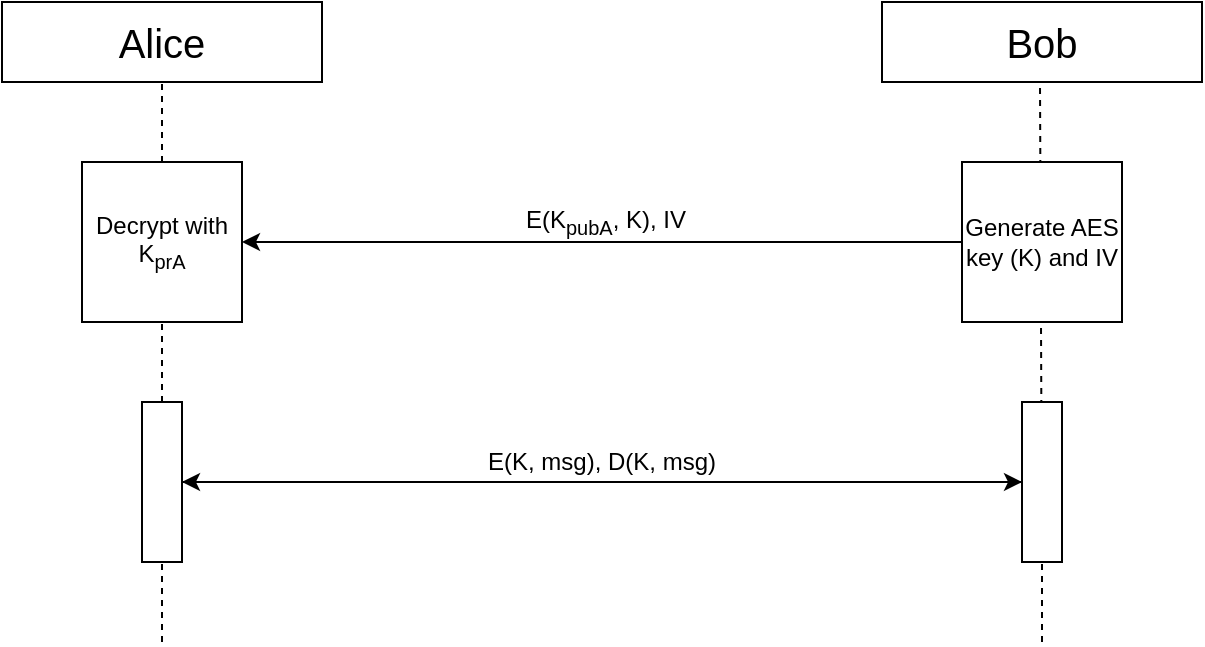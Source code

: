 <mxfile version="12.2.7" type="device" pages="1"><diagram id="-x_R-nRXllClvqlQNXqX" name="Page-1"><mxGraphModel dx="978" dy="535" grid="1" gridSize="10" guides="1" tooltips="1" connect="1" arrows="1" fold="1" page="1" pageScale="1" pageWidth="4681" pageHeight="3300" math="0" shadow="0"><root><mxCell id="0"/><mxCell id="1" parent="0"/><mxCell id="Tl0pGweLyr5gwoz2iCUg-44" value="" style="endArrow=none;dashed=1;html=1;fontSize=10;exitX=0.5;exitY=1;exitDx=0;exitDy=0;" parent="1" source="5zisNHBqDCchvGGBps6h-7" edge="1"><mxGeometry width="50" height="50" relative="1" as="geometry"><mxPoint x="1360" y="1040" as="sourcePoint"/><mxPoint x="1359" y="680" as="targetPoint"/></mxGeometry></mxCell><mxCell id="Tl0pGweLyr5gwoz2iCUg-42" value="" style="endArrow=none;dashed=1;html=1;fontSize=10;" parent="1" edge="1"><mxGeometry width="50" height="50" relative="1" as="geometry"><mxPoint x="920" y="960" as="sourcePoint"/><mxPoint x="920" y="680" as="targetPoint"/></mxGeometry></mxCell><mxCell id="Tl0pGweLyr5gwoz2iCUg-17" value="&lt;font style=&quot;font-size: 20px&quot;&gt;Bob&lt;/font&gt;" style="rounded=0;whiteSpace=wrap;html=1;" parent="1" vertex="1"><mxGeometry x="1280" y="640" width="160" height="40" as="geometry"/></mxCell><mxCell id="Tl0pGweLyr5gwoz2iCUg-25" value="&lt;font style=&quot;font-size: 20px&quot;&gt;Alice&lt;/font&gt;" style="rounded=0;whiteSpace=wrap;html=1;" parent="1" vertex="1"><mxGeometry x="840" y="640" width="160" height="40" as="geometry"/></mxCell><mxCell id="5zisNHBqDCchvGGBps6h-5" style="edgeStyle=orthogonalEdgeStyle;rounded=0;orthogonalLoop=1;jettySize=auto;html=1;entryX=1;entryY=0.5;entryDx=0;entryDy=0;" edge="1" parent="1" source="5zisNHBqDCchvGGBps6h-1" target="5zisNHBqDCchvGGBps6h-4"><mxGeometry relative="1" as="geometry"/></mxCell><mxCell id="5zisNHBqDCchvGGBps6h-1" value="Generate AES key (K) and IV" style="rounded=0;whiteSpace=wrap;html=1;" vertex="1" parent="1"><mxGeometry x="1320" y="720" width="80" height="80" as="geometry"/></mxCell><mxCell id="5zisNHBqDCchvGGBps6h-4" value="Decrypt with K&lt;sub&gt;prA&lt;/sub&gt;" style="rounded=0;whiteSpace=wrap;html=1;" vertex="1" parent="1"><mxGeometry x="880" y="720" width="80" height="80" as="geometry"/></mxCell><mxCell id="5zisNHBqDCchvGGBps6h-6" value="E(K&lt;sub&gt;pubA&lt;/sub&gt;, K), IV" style="text;html=1;strokeColor=none;fillColor=none;align=center;verticalAlign=middle;whiteSpace=wrap;rounded=0;" vertex="1" parent="1"><mxGeometry x="962" y="740" width="360" height="20" as="geometry"/></mxCell><mxCell id="5zisNHBqDCchvGGBps6h-12" style="edgeStyle=orthogonalEdgeStyle;rounded=0;orthogonalLoop=1;jettySize=auto;html=1;entryX=1;entryY=0.5;entryDx=0;entryDy=0;" edge="1" parent="1" source="5zisNHBqDCchvGGBps6h-7" target="5zisNHBqDCchvGGBps6h-10"><mxGeometry relative="1" as="geometry"/></mxCell><mxCell id="5zisNHBqDCchvGGBps6h-7" value="" style="rounded=0;whiteSpace=wrap;html=1;" vertex="1" parent="1"><mxGeometry x="1350" y="840" width="20" height="80" as="geometry"/></mxCell><mxCell id="5zisNHBqDCchvGGBps6h-9" value="" style="endArrow=none;dashed=1;html=1;fontSize=10;" edge="1" parent="1" target="5zisNHBqDCchvGGBps6h-7"><mxGeometry width="50" height="50" relative="1" as="geometry"><mxPoint x="1360" y="960" as="sourcePoint"/><mxPoint x="1359" y="680" as="targetPoint"/></mxGeometry></mxCell><mxCell id="5zisNHBqDCchvGGBps6h-11" style="edgeStyle=orthogonalEdgeStyle;rounded=0;orthogonalLoop=1;jettySize=auto;html=1;entryX=0;entryY=0.5;entryDx=0;entryDy=0;" edge="1" parent="1" source="5zisNHBqDCchvGGBps6h-10" target="5zisNHBqDCchvGGBps6h-7"><mxGeometry relative="1" as="geometry"/></mxCell><mxCell id="5zisNHBqDCchvGGBps6h-10" value="" style="rounded=0;whiteSpace=wrap;html=1;" vertex="1" parent="1"><mxGeometry x="910" y="840" width="20" height="80" as="geometry"/></mxCell><mxCell id="5zisNHBqDCchvGGBps6h-13" value="E(K, msg), D(K, msg)" style="text;html=1;strokeColor=none;fillColor=none;align=center;verticalAlign=middle;whiteSpace=wrap;rounded=0;" vertex="1" parent="1"><mxGeometry x="960" y="860" width="360" height="20" as="geometry"/></mxCell></root></mxGraphModel></diagram></mxfile>